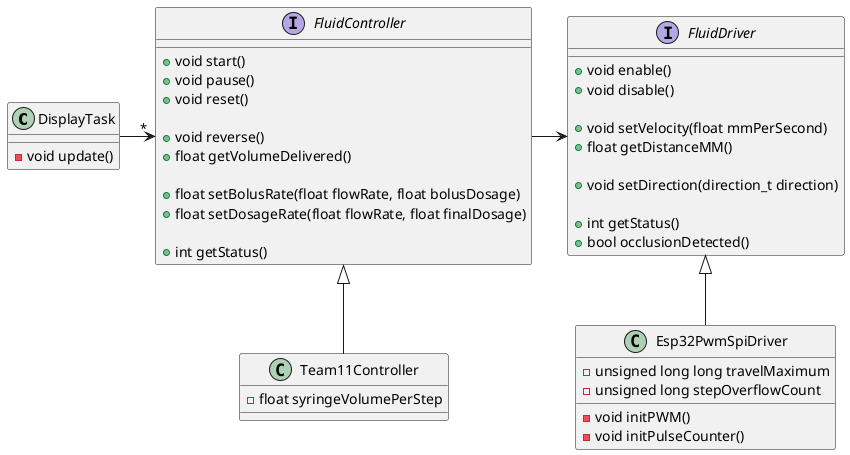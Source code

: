 @startuml OSMI Design
class DisplayTask {
  - void update()
}
' class ControlWatchdogTask {}
interface FluidController {
  +  void start()
  +  void pause()
  +  void reset()

  +  void reverse()
  +  float getVolumeDelivered()

  +  float setBolusRate(float flowRate, float bolusDosage)
  +  float setDosageRate(float flowRate, float finalDosage)

  + int getStatus()


}

interface FluidDriver {
  +void enable()
  +void disable()

  +void setVelocity(float mmPerSecond)
  +float getDistanceMM()

  +void setDirection(direction_t direction)

  +int getStatus()
  +bool occlusionDetected()

}

FluidController -> FluidDriver

class Team11Controller {
  - float syringeVolumePerStep
}

class Esp32PwmSpiDriver {
  - unsigned long long travelMaximum
  - unsigned long stepOverflowCount
  - void initPWM()
  - void initPulseCounter()
}

' DisplayTask -[hidden]--> ControlWatchdogTask

Team11Controller -UP-|> FluidController
Esp32PwmSpiDriver -UP-|> FluidDriver

' ControlWatchdogTask -> "*" FluidController
DisplayTask -RIGHT-> "*" FluidController
@enduml